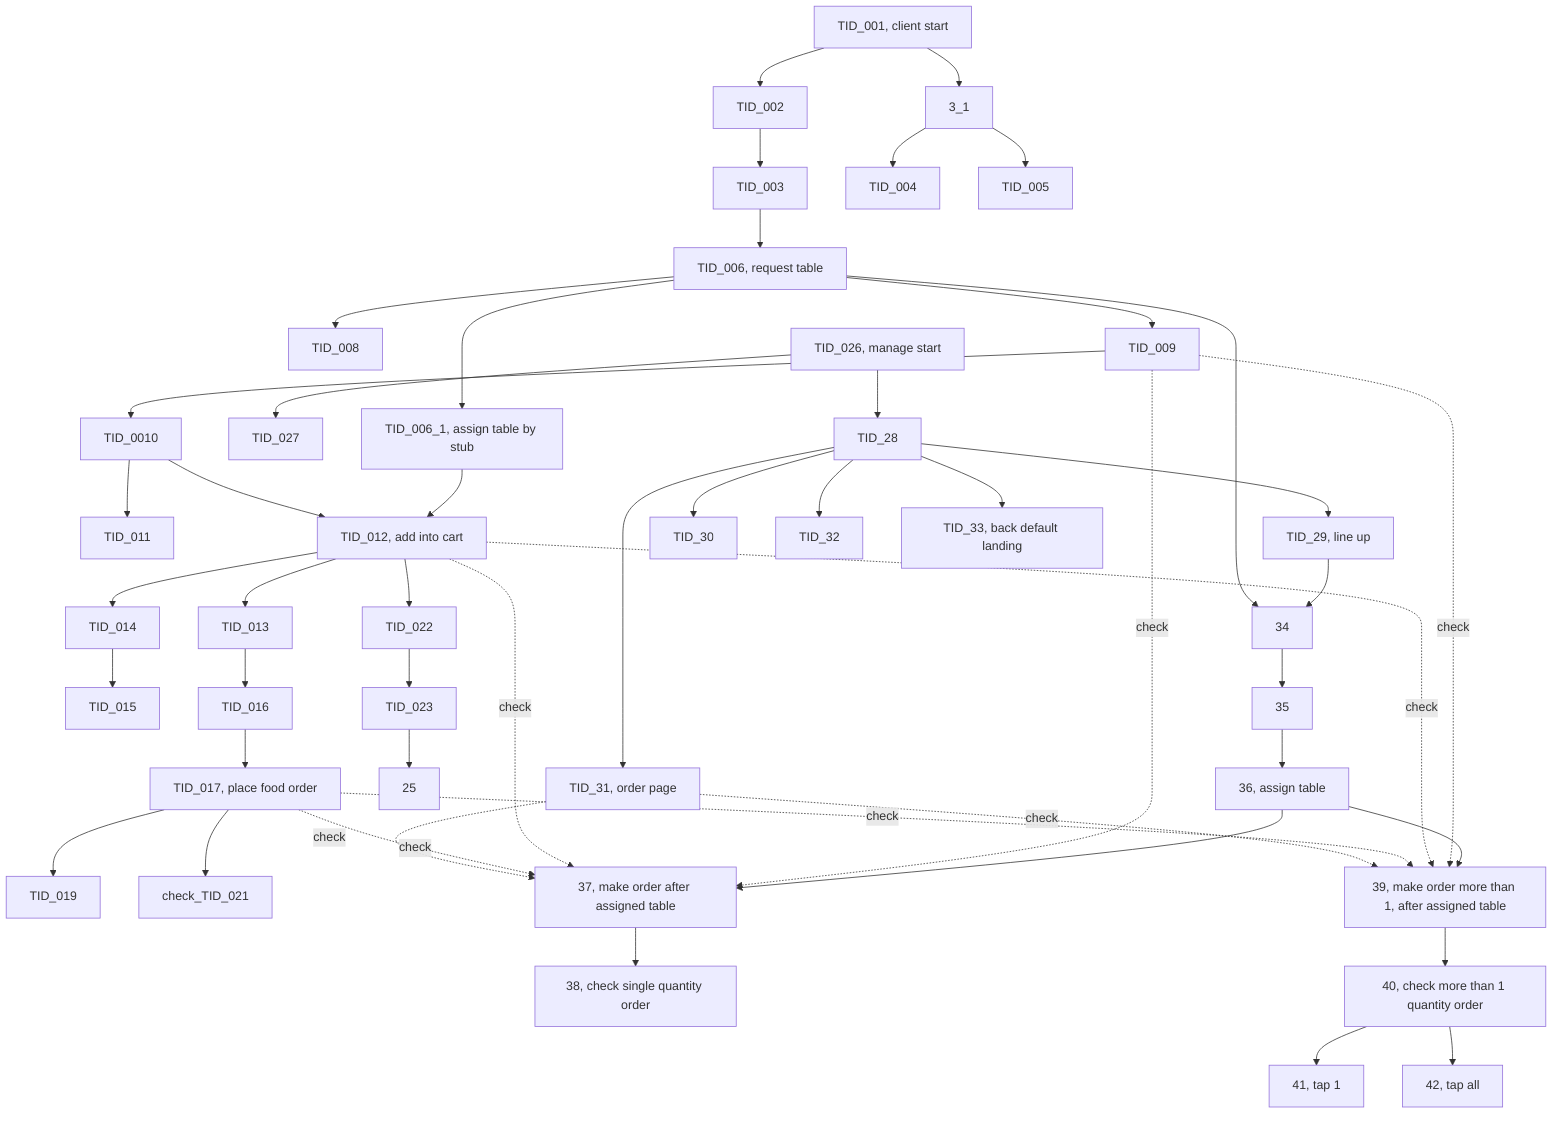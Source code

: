 graph TD
  1[TID_001, client start]-->2[TID_002]
  2-->3[TID_003]
  1-->3_1
  3_1-->4[TID_004]
  3_1-->5[TID_005]
  3-->6[TID_006, request table]
  6-->6_1[TID_006_1, assign table by stub]
  6-->8[TID_008]
  6-->9[TID_009]
  9-->10[TID_0010]
  10-->11[TID_011]
  6_1-->12
  10-->12[TID_012, add into cart]
  12-->13[TID_013]
  12-->14[TID_014]
  14-->15[TID_015]
  13-->16[TID_016]
  16-->17[TID_017, place food order]
  17-->19[TID_019]
  17-->21[check_TID_021]
  12-->22[TID_022]
  22-->23[TID_023]
  23-->25

  26[TID_026, manage start]-->27[TID_027]
  26-->28[TID_28]
  28-->29[TID_29, line up]
  28-->30[TID_30]
  28-->31[TID_31, order page]
  28-->32[TID_32]
  28-->33[TID_33, back default landing]
  29-->34
  6-->34
  34-->35
  35-->36[36, assign table]
  36-->37[37, make order after assigned table]
  9-. check .->37
  12-. check .->37
  17-. check .->37
  31-. check .->37
  37-->38[38, check single quantity order]

  36-->39[39, make order more than 1, after assigned table]
  9-. check .->39
  12-. check .->39
  17-. check .->39
  31-. check .->39
  39-->40[40, check more than 1 quantity order]

  40-->41[41, tap 1]
  40-->42[42, tap all]